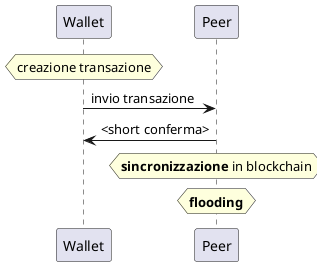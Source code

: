 @startuml
hnote over Wallet: creazione transazione
Wallet->Peer: invio transazione
Wallet<-Peer: <short conferma>
hnote over Peer: **sincronizzazione** in blockchain
hnote over Peer: **flooding**

@enduml
